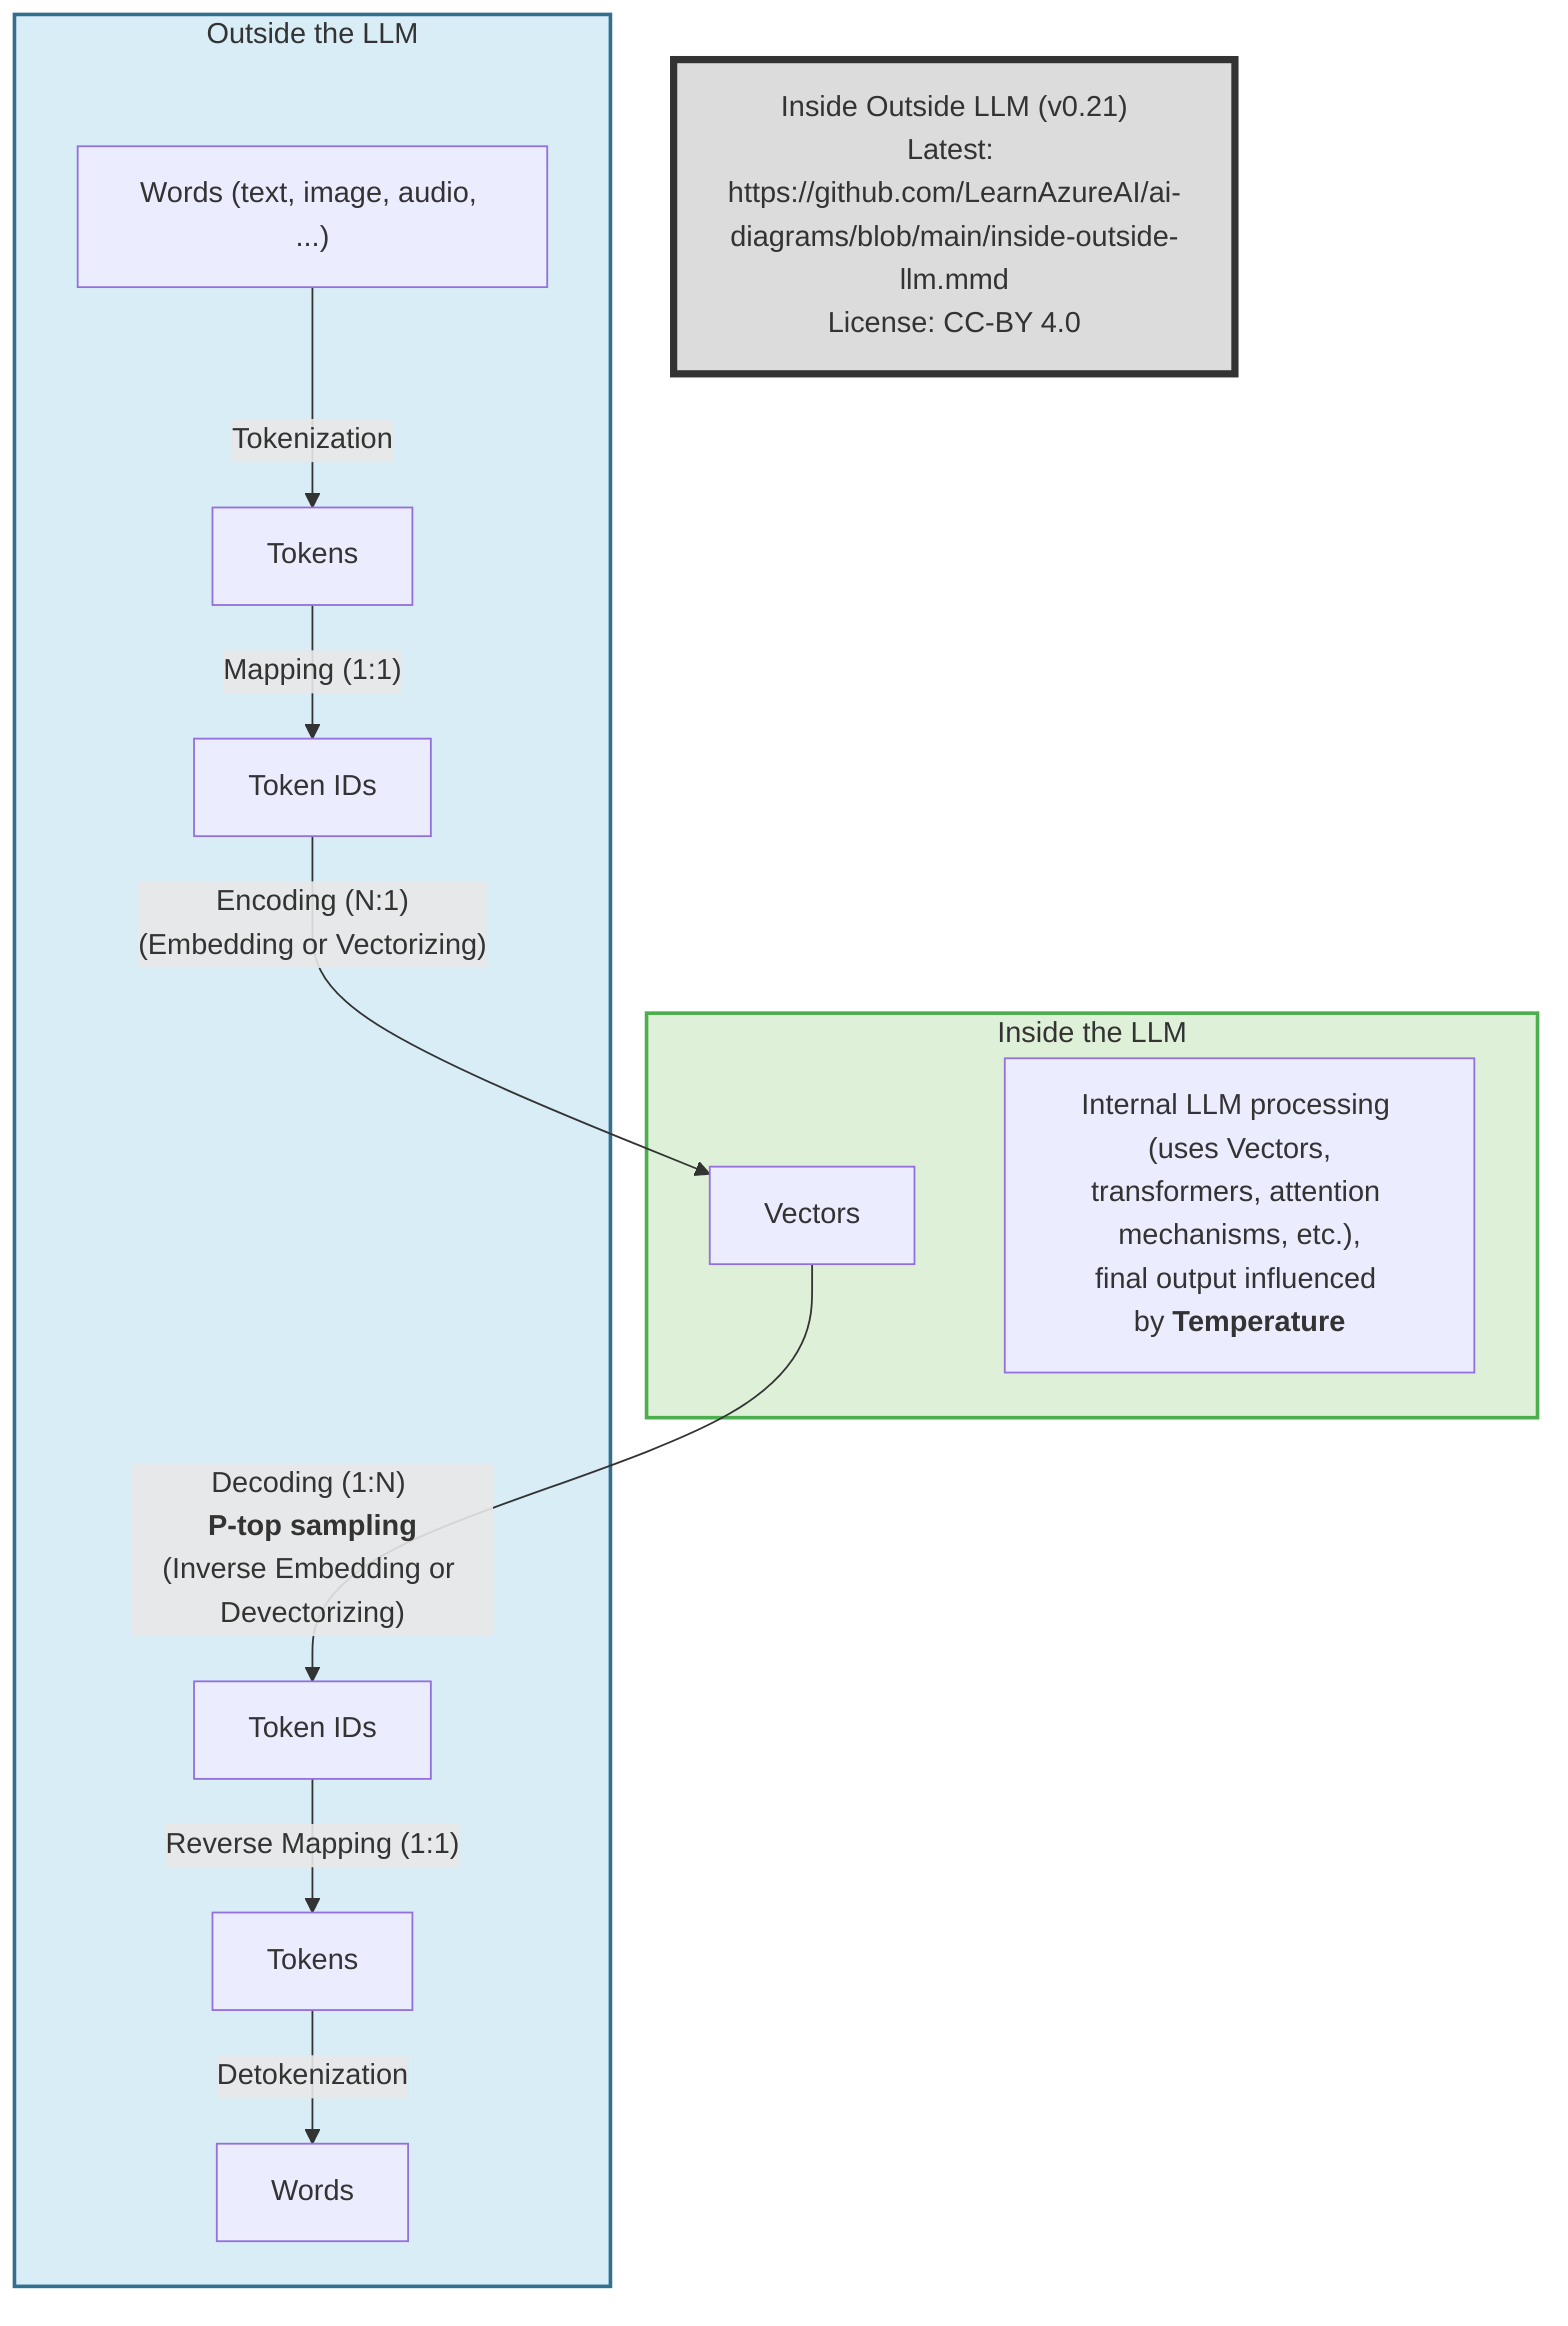 %% Inside Outside LLM is from the AI Diagram repo by LearnAzureAI is licensed under CC BY 4.0. https://github.com/LearnAzureAI/ai-diagrams/blob/main/inside-outside-llm.mmd

graph TD
    subgraph LLMAirspace["Inside the LLM"]
        style LLMAirspace fill:#dff0d8,stroke:#4cae4c,stroke-width:2px;

        %% These and other factors depend on model architecture (e.g., transformer layers, attention mechanisms)
        D[Vectors]
        T["`Internal LLM processing (uses Vectors,
         transformers, attention mechanisms, etc.),
         final output influenced 
         by **Temperature**`"]
    end

    subgraph OutsideLLM["Outside the LLM"]
        style OutsideLLM fill:#d9edf7,stroke:#31708f,stroke-width:2px;

        direction TB
        A["Words (text, image, audio, ...)"] -->|Tokenization| B[Tokens]
        B -->|"Mapping (1:1)"| C[Token IDs]
        E -->|"Reverse Mapping (1:1)"| F[Tokens]
        F -->|Detokenization| G[Words]
    end

    C -->|"Encoding (N:1) 
          (Embedding or Vectorizing)"| D

    D -->|"`Decoding (1:N) 
            %% p-top nucleus sampling
            **P-top sampling**
            (Inverse Embedding or Devectorizing)`"| E[Token IDs]

    attribution["Inside Outside LLM (v0.21)<br>Latest: https://github.com/LearnAzureAI/ai-diagrams/blob/main/inside-outside-llm.mmd<br>License: CC-BY 4.0"]
    style attribution fill:#DCDCDC,stroke:#333,stroke-width:4px